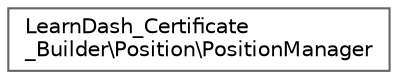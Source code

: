 digraph "Graphical Class Hierarchy"
{
 // LATEX_PDF_SIZE
  bgcolor="transparent";
  edge [fontname=Helvetica,fontsize=10,labelfontname=Helvetica,labelfontsize=10];
  node [fontname=Helvetica,fontsize=10,shape=box,height=0.2,width=0.4];
  rankdir="LR";
  Node0 [id="Node000000",label="LearnDash_Certificate\l_Builder\\Position\\PositionManager",height=0.2,width=0.4,color="grey40", fillcolor="white", style="filled",URL="$classLearnDash__Certificate__Builder_1_1Position_1_1PositionManager.html",tooltip=" "];
}
